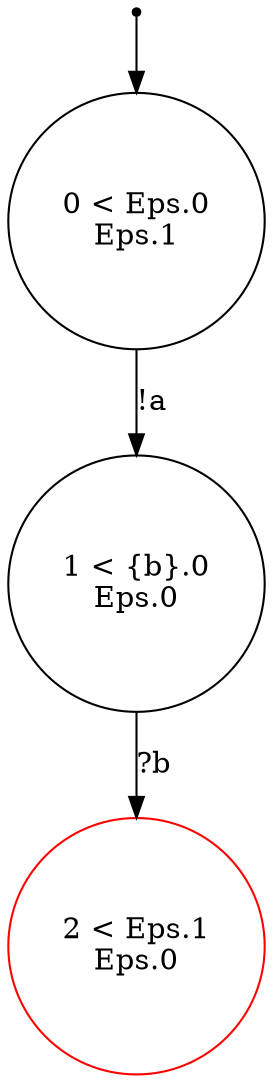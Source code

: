 digraph {
 node [shape=point] ENTRY
 node [shape=circle]
2 [label="2 < Eps.1
Eps.0
" color="red"]
1 [label="1 < {b}.0
Eps.0
"]
0 [label="0 < Eps.0
Eps.1
"]
ENTRY -> 0
1 -> 2 [label="?b"]
0 -> 1 [label="!a"]

}